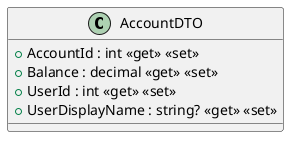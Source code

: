 @startuml
class AccountDTO {
    + AccountId : int <<get>> <<set>>
    + Balance : decimal <<get>> <<set>>
    + UserId : int <<get>> <<set>>
    + UserDisplayName : string? <<get>> <<set>>
}
@enduml
